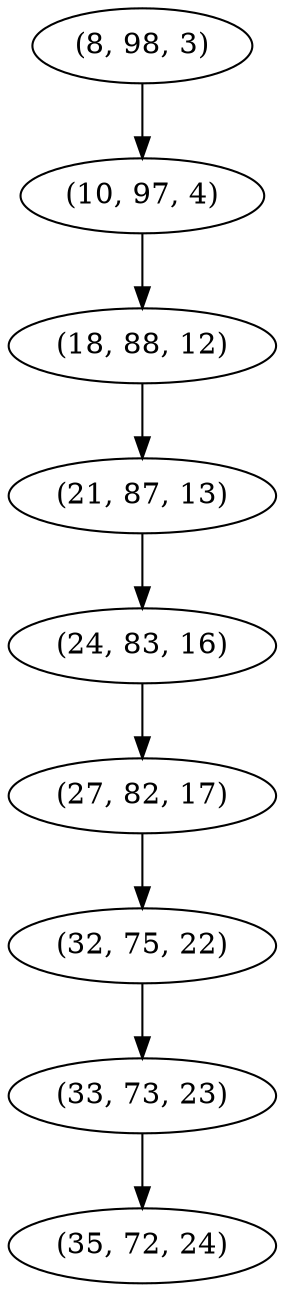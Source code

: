 digraph tree {
    "(8, 98, 3)";
    "(10, 97, 4)";
    "(18, 88, 12)";
    "(21, 87, 13)";
    "(24, 83, 16)";
    "(27, 82, 17)";
    "(32, 75, 22)";
    "(33, 73, 23)";
    "(35, 72, 24)";
    "(8, 98, 3)" -> "(10, 97, 4)";
    "(10, 97, 4)" -> "(18, 88, 12)";
    "(18, 88, 12)" -> "(21, 87, 13)";
    "(21, 87, 13)" -> "(24, 83, 16)";
    "(24, 83, 16)" -> "(27, 82, 17)";
    "(27, 82, 17)" -> "(32, 75, 22)";
    "(32, 75, 22)" -> "(33, 73, 23)";
    "(33, 73, 23)" -> "(35, 72, 24)";
}
